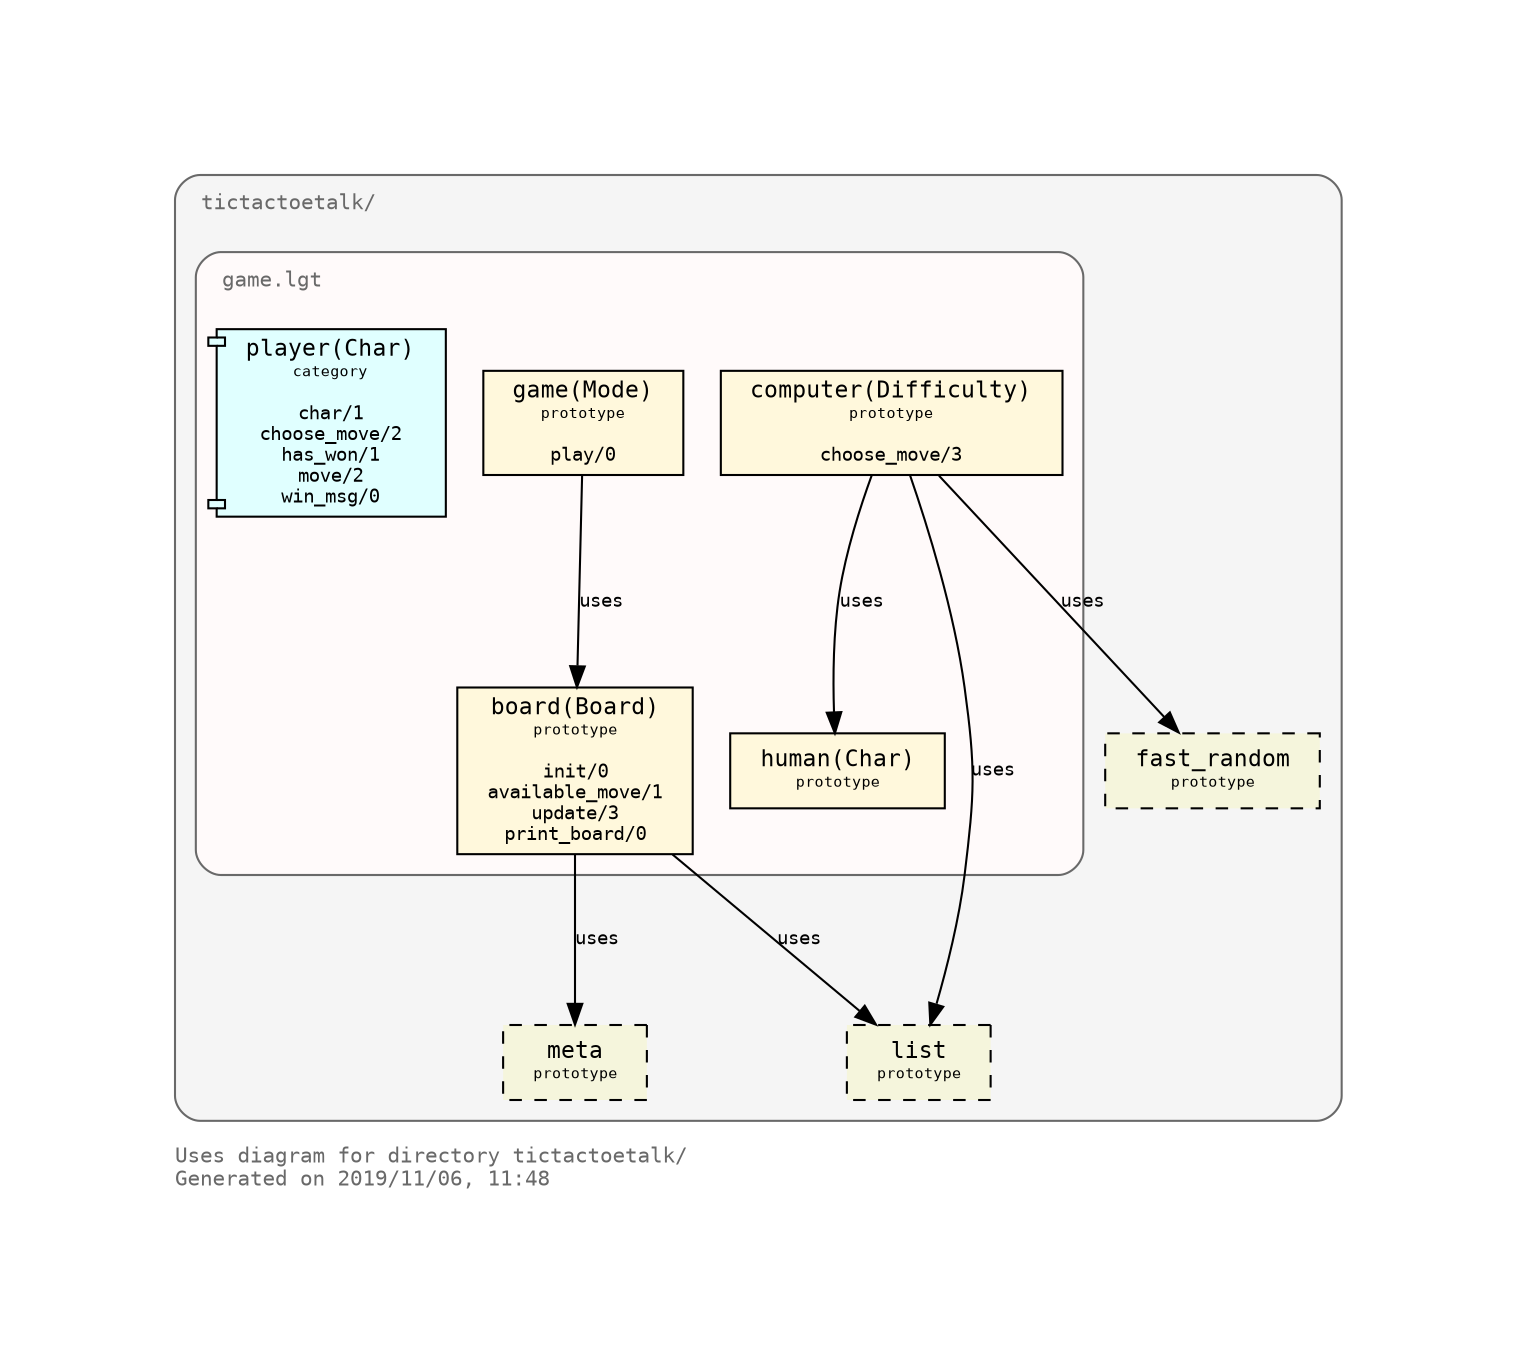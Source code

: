 digraph "tictactoetalk" {
rankdir="TB"
ranksep="1.0"
compound="true"
splines="true"
pack="true"
clusterrank="local"
labeljust="l"
margin="1.0"
fontname="Courier"
fontsize="10"
fontcolor="dimgray"
pencolor="dimgray"
node [shape="ellipse",style="filled",fillcolor="white",fontname="Courier",fontsize="9"]
edge [fontname="Courier",fontsize="9"]
label="Uses diagram for directory tictactoetalk/\lGenerated on 2019/11/06, 11:48\l"

subgraph "cluster_directory_tictactoetalk" {
bgcolor="whitesmoke"
style="rounded"
margin="10"
label=<<TABLE border="0" cellborder="0"><TR><TD tooltip="tictactoetalk/">tictactoetalk/</TD></TR></TABLE>>
tooltip="tictactoetalk/"
subgraph "cluster_file_/home/paul/Development/tictactoetalk/loader.lgt" {
bgcolor="snow"
style="rounded"
margin="10"
label=<<TABLE border="0" cellborder="0"><TR><TD tooltip="tictactoetalk/loader.lgt">loader.lgt</TD></TR></TABLE>>
tooltip="tictactoetalk/loader.lgt"
}

subgraph "cluster_file_/home/paul/Development/tictactoetalk/game.lgt" {
bgcolor="snow"
style="rounded"
margin="10"
label=<<TABLE border="0" cellborder="0"><TR><TD tooltip="tictactoetalk/game.lgt">game.lgt</TD></TR></TABLE>>
tooltip="tictactoetalk/game.lgt"
"board(Board)" [shape="box",tooltip="prototype",style="filled",fillcolor="cornsilk",label=<<TABLE border="0" cellborder="0" cellspacing="0" cellpadding="0"><TR><TD> </TD><TD><FONT POINT-SIZE="11">board(Board)</FONT></TD><TD> </TD></TR><TR><TD> </TD><TD><FONT POINT-SIZE="7">prototype</FONT></TD><TD> </TD></TR><TR><TD> </TD></TR><TR><TD> </TD><TD>init/0</TD><TD> </TD></TR><TR><TD> </TD><TD>available_move/1</TD><TD> </TD></TR><TR><TD> </TD><TD>update/3</TD><TD> </TD></TR><TR><TD> </TD><TD>print_board/0</TD><TD> </TD></TR></TABLE>>]
"human(Char)" [shape="box",tooltip="prototype",style="filled",fillcolor="cornsilk",label=<<TABLE border="0" cellborder="0" cellspacing="0" cellpadding="0"><TR><TD> </TD><TD><FONT POINT-SIZE="11">human(Char)</FONT></TD><TD> </TD></TR><TR><TD> </TD><TD><FONT POINT-SIZE="7">prototype</FONT></TD><TD> </TD></TR></TABLE>>]
"computer(Difficulty)" [shape="box",tooltip="prototype",style="filled",fillcolor="cornsilk",label=<<TABLE border="0" cellborder="0" cellspacing="0" cellpadding="0"><TR><TD> </TD><TD><FONT POINT-SIZE="11">computer(Difficulty)</FONT></TD><TD> </TD></TR><TR><TD> </TD><TD><FONT POINT-SIZE="7">prototype</FONT></TD><TD> </TD></TR><TR><TD> </TD></TR><TR><TD> </TD><TD>choose_move/3</TD><TD> </TD></TR></TABLE>>]
"game(Mode)" [shape="box",tooltip="prototype",style="filled",fillcolor="cornsilk",label=<<TABLE border="0" cellborder="0" cellspacing="0" cellpadding="0"><TR><TD> </TD><TD><FONT POINT-SIZE="11">game(Mode)</FONT></TD><TD> </TD></TR><TR><TD> </TD><TD><FONT POINT-SIZE="7">prototype</FONT></TD><TD> </TD></TR><TR><TD> </TD></TR><TR><TD> </TD><TD>play/0</TD><TD> </TD></TR></TABLE>>]
"player(Char)" [shape="component",tooltip="category",style="filled",fillcolor="lightcyan",label=<<TABLE border="0" cellborder="0" cellspacing="0" cellpadding="0"><TR><TD> </TD><TD><FONT POINT-SIZE="11">player(Char)</FONT></TD><TD> </TD></TR><TR><TD> </TD><TD><FONT POINT-SIZE="7">category</FONT></TD><TD> </TD></TR><TR><TD> </TD></TR><TR><TD> </TD><TD>char/1</TD><TD> </TD></TR><TR><TD> </TD><TD>choose_move/2</TD><TD> </TD></TR><TR><TD> </TD><TD>has_won/1</TD><TD> </TD></TR><TR><TD> </TD><TD>move/2</TD><TD> </TD></TR><TR><TD> </TD><TD>win_msg/0</TD><TD> </TD></TR></TABLE>>]
}

"list" [shape="box",tooltip="prototype",style="filled,dashed",fillcolor="beige",label=<<TABLE border="0" cellborder="0" cellspacing="0" cellpadding="0"><TR><TD> </TD><TD><FONT POINT-SIZE="11">list</FONT></TD><TD> </TD></TR><TR><TD> </TD><TD><FONT POINT-SIZE="7">prototype</FONT></TD><TD> </TD></TR></TABLE>>]
"meta" [shape="box",tooltip="prototype",style="filled,dashed",fillcolor="beige",label=<<TABLE border="0" cellborder="0" cellspacing="0" cellpadding="0"><TR><TD> </TD><TD><FONT POINT-SIZE="11">meta</FONT></TD><TD> </TD></TR><TR><TD> </TD><TD><FONT POINT-SIZE="7">prototype</FONT></TD><TD> </TD></TR></TABLE>>]
"fast_random" [shape="box",tooltip="prototype",style="filled,dashed",fillcolor="beige",label=<<TABLE border="0" cellborder="0" cellspacing="0" cellpadding="0"><TR><TD> </TD><TD><FONT POINT-SIZE="11">fast_random</FONT></TD><TD> </TD></TR><TR><TD> </TD><TD><FONT POINT-SIZE="7">prototype</FONT></TD><TD> </TD></TR></TABLE>>]
"list" [shape="box",tooltip="prototype",style="filled,dashed",fillcolor="beige",label=<<TABLE border="0" cellborder="0" cellspacing="0" cellpadding="0"><TR><TD> </TD><TD><FONT POINT-SIZE="11">list</FONT></TD><TD> </TD></TR><TR><TD> </TD><TD><FONT POINT-SIZE="7">prototype</FONT></TD><TD> </TD></TR></TABLE>>]
"board(Board)" -> "list" [arrowhead="normal",labeltooltip="uses",label=<uses>]
"board(Board)" -> "meta" [arrowhead="normal",labeltooltip="uses",label=<uses>]
"computer(Difficulty)" -> "human(Char)" [arrowhead="normal",labeltooltip="uses",label=<uses>]
"computer(Difficulty)" -> "fast_random" [arrowhead="normal",labeltooltip="uses",label=<uses>]
"computer(Difficulty)" -> "list" [arrowhead="normal",labeltooltip="uses",label=<uses>]
"game(Mode)" -> "board(Board)" [arrowhead="normal",labeltooltip="uses",label=<uses>]
}

}
